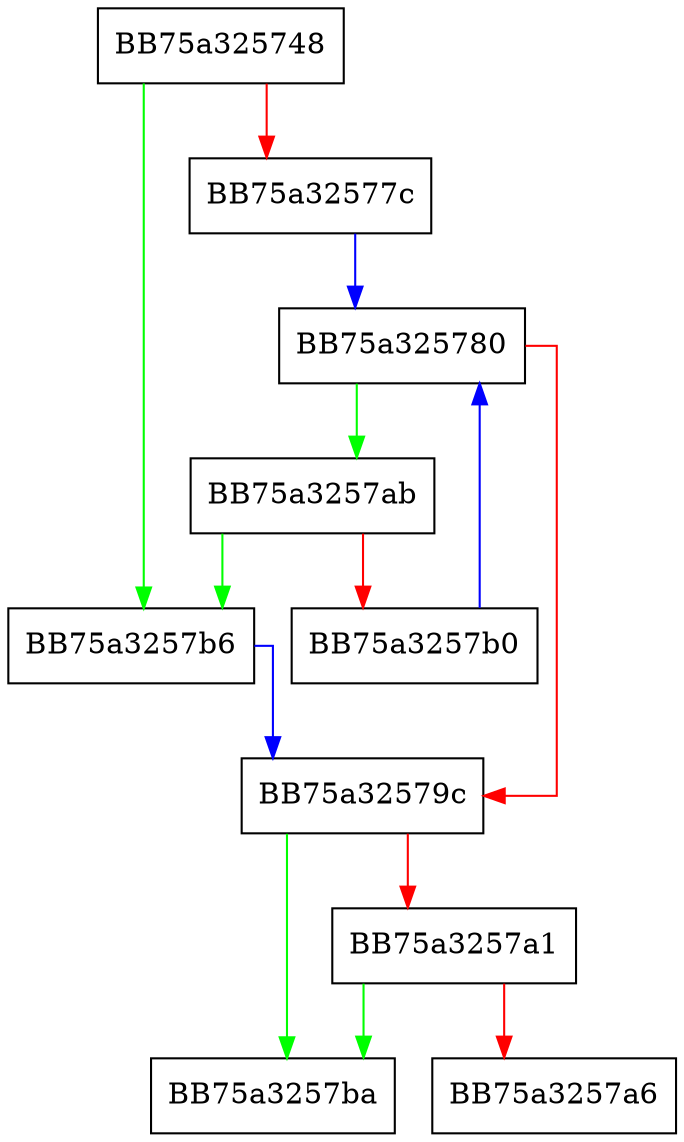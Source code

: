 digraph LookupValue {
  node [shape="box"];
  graph [splines=ortho];
  BB75a325748 -> BB75a3257b6 [color="green"];
  BB75a325748 -> BB75a32577c [color="red"];
  BB75a32577c -> BB75a325780 [color="blue"];
  BB75a325780 -> BB75a3257ab [color="green"];
  BB75a325780 -> BB75a32579c [color="red"];
  BB75a32579c -> BB75a3257ba [color="green"];
  BB75a32579c -> BB75a3257a1 [color="red"];
  BB75a3257a1 -> BB75a3257ba [color="green"];
  BB75a3257a1 -> BB75a3257a6 [color="red"];
  BB75a3257ab -> BB75a3257b6 [color="green"];
  BB75a3257ab -> BB75a3257b0 [color="red"];
  BB75a3257b0 -> BB75a325780 [color="blue"];
  BB75a3257b6 -> BB75a32579c [color="blue"];
}